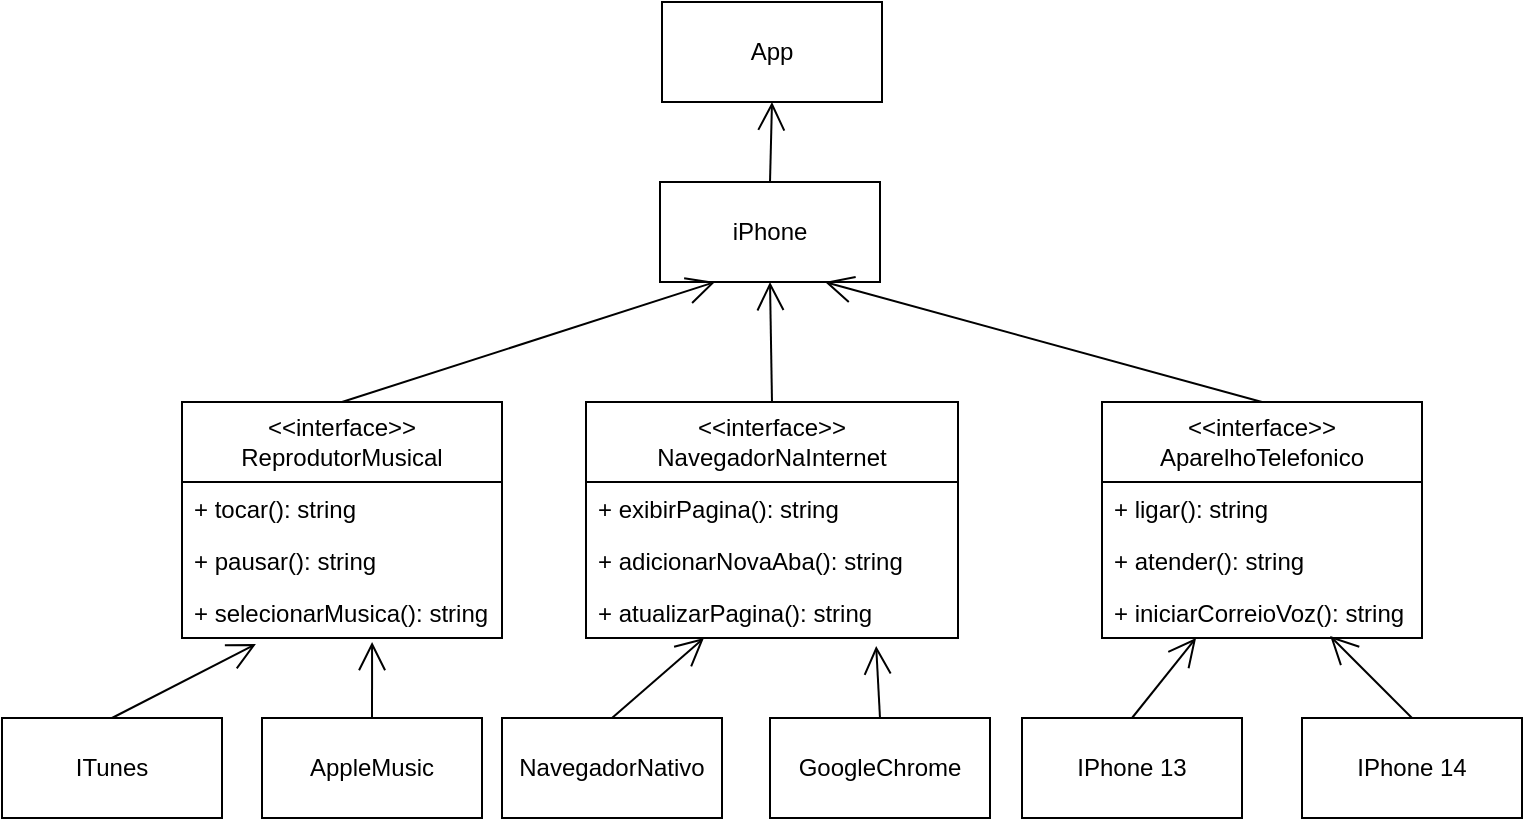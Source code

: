 <mxfile version="21.7.0" type="device">
  <diagram name="Página-1" id="f9v-TaB574qMuOM-Tta-">
    <mxGraphModel dx="819" dy="433" grid="0" gridSize="10" guides="1" tooltips="1" connect="1" arrows="1" fold="1" page="1" pageScale="1" pageWidth="827" pageHeight="1169" math="0" shadow="0">
      <root>
        <mxCell id="0" />
        <mxCell id="1" parent="0" />
        <mxCell id="rY036rI_thAQ8hRA5NaU-6" value="&amp;lt;&amp;lt;interface&amp;gt;&amp;gt;&lt;br&gt;ReprodutorMusical" style="swimlane;fontStyle=0;childLayout=stackLayout;horizontal=1;startSize=40;fillColor=none;horizontalStack=0;resizeParent=1;resizeParentMax=0;resizeLast=0;collapsible=1;marginBottom=0;whiteSpace=wrap;html=1;" vertex="1" parent="1">
          <mxGeometry x="120" y="240" width="160" height="118" as="geometry" />
        </mxCell>
        <mxCell id="rY036rI_thAQ8hRA5NaU-7" value="+ tocar(): string" style="text;strokeColor=none;fillColor=none;align=left;verticalAlign=top;spacingLeft=4;spacingRight=4;overflow=hidden;rotatable=0;points=[[0,0.5],[1,0.5]];portConstraint=eastwest;whiteSpace=wrap;html=1;" vertex="1" parent="rY036rI_thAQ8hRA5NaU-6">
          <mxGeometry y="40" width="160" height="26" as="geometry" />
        </mxCell>
        <mxCell id="rY036rI_thAQ8hRA5NaU-8" value="+ pausar(): string" style="text;strokeColor=none;fillColor=none;align=left;verticalAlign=top;spacingLeft=4;spacingRight=4;overflow=hidden;rotatable=0;points=[[0,0.5],[1,0.5]];portConstraint=eastwest;whiteSpace=wrap;html=1;" vertex="1" parent="rY036rI_thAQ8hRA5NaU-6">
          <mxGeometry y="66" width="160" height="26" as="geometry" />
        </mxCell>
        <mxCell id="rY036rI_thAQ8hRA5NaU-9" value="+ selecionarMusica(): string" style="text;strokeColor=none;fillColor=none;align=left;verticalAlign=top;spacingLeft=4;spacingRight=4;overflow=hidden;rotatable=0;points=[[0,0.5],[1,0.5]];portConstraint=eastwest;whiteSpace=wrap;html=1;" vertex="1" parent="rY036rI_thAQ8hRA5NaU-6">
          <mxGeometry y="92" width="160" height="26" as="geometry" />
        </mxCell>
        <mxCell id="rY036rI_thAQ8hRA5NaU-11" value="App" style="html=1;whiteSpace=wrap;" vertex="1" parent="1">
          <mxGeometry x="360" y="40" width="110" height="50" as="geometry" />
        </mxCell>
        <mxCell id="rY036rI_thAQ8hRA5NaU-12" value="iPhone" style="html=1;whiteSpace=wrap;" vertex="1" parent="1">
          <mxGeometry x="359" y="130" width="110" height="50" as="geometry" />
        </mxCell>
        <mxCell id="rY036rI_thAQ8hRA5NaU-19" value="&amp;lt;&amp;lt;interface&amp;gt;&amp;gt;&lt;br&gt;AparelhoTelefonico" style="swimlane;fontStyle=0;childLayout=stackLayout;horizontal=1;startSize=40;fillColor=none;horizontalStack=0;resizeParent=1;resizeParentMax=0;resizeLast=0;collapsible=1;marginBottom=0;whiteSpace=wrap;html=1;" vertex="1" parent="1">
          <mxGeometry x="580" y="240" width="160" height="118" as="geometry" />
        </mxCell>
        <mxCell id="rY036rI_thAQ8hRA5NaU-20" value="+ ligar(): string" style="text;strokeColor=none;fillColor=none;align=left;verticalAlign=top;spacingLeft=4;spacingRight=4;overflow=hidden;rotatable=0;points=[[0,0.5],[1,0.5]];portConstraint=eastwest;whiteSpace=wrap;html=1;" vertex="1" parent="rY036rI_thAQ8hRA5NaU-19">
          <mxGeometry y="40" width="160" height="26" as="geometry" />
        </mxCell>
        <mxCell id="rY036rI_thAQ8hRA5NaU-21" value="+ atender(): string" style="text;strokeColor=none;fillColor=none;align=left;verticalAlign=top;spacingLeft=4;spacingRight=4;overflow=hidden;rotatable=0;points=[[0,0.5],[1,0.5]];portConstraint=eastwest;whiteSpace=wrap;html=1;" vertex="1" parent="rY036rI_thAQ8hRA5NaU-19">
          <mxGeometry y="66" width="160" height="26" as="geometry" />
        </mxCell>
        <mxCell id="rY036rI_thAQ8hRA5NaU-22" value="+ iniciarCorreioVoz(): string" style="text;strokeColor=none;fillColor=none;align=left;verticalAlign=top;spacingLeft=4;spacingRight=4;overflow=hidden;rotatable=0;points=[[0,0.5],[1,0.5]];portConstraint=eastwest;whiteSpace=wrap;html=1;" vertex="1" parent="rY036rI_thAQ8hRA5NaU-19">
          <mxGeometry y="92" width="160" height="26" as="geometry" />
        </mxCell>
        <mxCell id="rY036rI_thAQ8hRA5NaU-23" value="&amp;lt;&amp;lt;interface&amp;gt;&amp;gt;&lt;br&gt;NavegadorNaInternet" style="swimlane;fontStyle=0;childLayout=stackLayout;horizontal=1;startSize=40;fillColor=none;horizontalStack=0;resizeParent=1;resizeParentMax=0;resizeLast=0;collapsible=1;marginBottom=0;whiteSpace=wrap;html=1;" vertex="1" parent="1">
          <mxGeometry x="322" y="240" width="186" height="118" as="geometry" />
        </mxCell>
        <mxCell id="rY036rI_thAQ8hRA5NaU-24" value="+ exibirPagina(): string" style="text;strokeColor=none;fillColor=none;align=left;verticalAlign=top;spacingLeft=4;spacingRight=4;overflow=hidden;rotatable=0;points=[[0,0.5],[1,0.5]];portConstraint=eastwest;whiteSpace=wrap;html=1;" vertex="1" parent="rY036rI_thAQ8hRA5NaU-23">
          <mxGeometry y="40" width="186" height="26" as="geometry" />
        </mxCell>
        <mxCell id="rY036rI_thAQ8hRA5NaU-25" value="+ adicionarNovaAba(): string" style="text;strokeColor=none;fillColor=none;align=left;verticalAlign=top;spacingLeft=4;spacingRight=4;overflow=hidden;rotatable=0;points=[[0,0.5],[1,0.5]];portConstraint=eastwest;whiteSpace=wrap;html=1;" vertex="1" parent="rY036rI_thAQ8hRA5NaU-23">
          <mxGeometry y="66" width="186" height="26" as="geometry" />
        </mxCell>
        <mxCell id="rY036rI_thAQ8hRA5NaU-26" value="+ atualizarPagina(): string" style="text;strokeColor=none;fillColor=none;align=left;verticalAlign=top;spacingLeft=4;spacingRight=4;overflow=hidden;rotatable=0;points=[[0,0.5],[1,0.5]];portConstraint=eastwest;whiteSpace=wrap;html=1;" vertex="1" parent="rY036rI_thAQ8hRA5NaU-23">
          <mxGeometry y="92" width="186" height="26" as="geometry" />
        </mxCell>
        <mxCell id="rY036rI_thAQ8hRA5NaU-27" value="IPhone 13" style="html=1;whiteSpace=wrap;" vertex="1" parent="1">
          <mxGeometry x="540" y="398" width="110" height="50" as="geometry" />
        </mxCell>
        <mxCell id="rY036rI_thAQ8hRA5NaU-28" value="IPhone 14" style="html=1;whiteSpace=wrap;" vertex="1" parent="1">
          <mxGeometry x="680" y="398" width="110" height="50" as="geometry" />
        </mxCell>
        <mxCell id="rY036rI_thAQ8hRA5NaU-30" value="" style="endArrow=open;endFill=1;endSize=12;html=1;rounded=0;exitX=0.5;exitY=0;exitDx=0;exitDy=0;entryX=0.713;entryY=0.962;entryDx=0;entryDy=0;entryPerimeter=0;" edge="1" parent="1" source="rY036rI_thAQ8hRA5NaU-28" target="rY036rI_thAQ8hRA5NaU-22">
          <mxGeometry width="160" relative="1" as="geometry">
            <mxPoint x="330" y="390" as="sourcePoint" />
            <mxPoint x="650" y="380" as="targetPoint" />
          </mxGeometry>
        </mxCell>
        <mxCell id="rY036rI_thAQ8hRA5NaU-31" value="" style="endArrow=open;endFill=1;endSize=12;html=1;rounded=0;exitX=0.5;exitY=0;exitDx=0;exitDy=0;entryX=0.294;entryY=1;entryDx=0;entryDy=0;entryPerimeter=0;" edge="1" parent="1" source="rY036rI_thAQ8hRA5NaU-27" target="rY036rI_thAQ8hRA5NaU-22">
          <mxGeometry width="160" relative="1" as="geometry">
            <mxPoint x="695" y="450" as="sourcePoint" />
            <mxPoint x="704" y="367" as="targetPoint" />
          </mxGeometry>
        </mxCell>
        <mxCell id="rY036rI_thAQ8hRA5NaU-32" value="NavegadorNativo" style="html=1;whiteSpace=wrap;" vertex="1" parent="1">
          <mxGeometry x="280" y="398" width="110" height="50" as="geometry" />
        </mxCell>
        <mxCell id="rY036rI_thAQ8hRA5NaU-33" value="GoogleChrome" style="html=1;whiteSpace=wrap;" vertex="1" parent="1">
          <mxGeometry x="414" y="398" width="110" height="50" as="geometry" />
        </mxCell>
        <mxCell id="rY036rI_thAQ8hRA5NaU-34" value="" style="endArrow=open;endFill=1;endSize=12;html=1;rounded=0;exitX=0.5;exitY=0;exitDx=0;exitDy=0;entryX=0.594;entryY=1.077;entryDx=0;entryDy=0;entryPerimeter=0;" edge="1" parent="1" source="rY036rI_thAQ8hRA5NaU-39" target="rY036rI_thAQ8hRA5NaU-9">
          <mxGeometry width="160" relative="1" as="geometry">
            <mxPoint x="605" y="408" as="sourcePoint" />
            <mxPoint x="637" y="368" as="targetPoint" />
          </mxGeometry>
        </mxCell>
        <mxCell id="rY036rI_thAQ8hRA5NaU-35" value="" style="endArrow=open;endFill=1;endSize=12;html=1;rounded=0;exitX=0.5;exitY=0;exitDx=0;exitDy=0;entryX=0.231;entryY=1.115;entryDx=0;entryDy=0;entryPerimeter=0;" edge="1" parent="1" source="rY036rI_thAQ8hRA5NaU-38" target="rY036rI_thAQ8hRA5NaU-9">
          <mxGeometry width="160" relative="1" as="geometry">
            <mxPoint x="615" y="418" as="sourcePoint" />
            <mxPoint x="647" y="378" as="targetPoint" />
          </mxGeometry>
        </mxCell>
        <mxCell id="rY036rI_thAQ8hRA5NaU-36" value="" style="endArrow=open;endFill=1;endSize=12;html=1;rounded=0;exitX=0.5;exitY=0;exitDx=0;exitDy=0;entryX=0.317;entryY=1;entryDx=0;entryDy=0;entryPerimeter=0;" edge="1" parent="1" source="rY036rI_thAQ8hRA5NaU-32" target="rY036rI_thAQ8hRA5NaU-26">
          <mxGeometry width="160" relative="1" as="geometry">
            <mxPoint x="625" y="428" as="sourcePoint" />
            <mxPoint x="657" y="388" as="targetPoint" />
          </mxGeometry>
        </mxCell>
        <mxCell id="rY036rI_thAQ8hRA5NaU-37" value="" style="endArrow=open;endFill=1;endSize=12;html=1;rounded=0;exitX=0.5;exitY=0;exitDx=0;exitDy=0;entryX=0.78;entryY=1.154;entryDx=0;entryDy=0;entryPerimeter=0;" edge="1" parent="1" source="rY036rI_thAQ8hRA5NaU-33" target="rY036rI_thAQ8hRA5NaU-26">
          <mxGeometry width="160" relative="1" as="geometry">
            <mxPoint x="635" y="438" as="sourcePoint" />
            <mxPoint x="667" y="398" as="targetPoint" />
          </mxGeometry>
        </mxCell>
        <mxCell id="rY036rI_thAQ8hRA5NaU-38" value="ITunes" style="html=1;whiteSpace=wrap;" vertex="1" parent="1">
          <mxGeometry x="30" y="398" width="110" height="50" as="geometry" />
        </mxCell>
        <mxCell id="rY036rI_thAQ8hRA5NaU-39" value="AppleMusic" style="html=1;whiteSpace=wrap;" vertex="1" parent="1">
          <mxGeometry x="160" y="398" width="110" height="50" as="geometry" />
        </mxCell>
        <mxCell id="rY036rI_thAQ8hRA5NaU-40" value="" style="endArrow=open;endFill=1;endSize=12;html=1;rounded=0;exitX=0.5;exitY=0;exitDx=0;exitDy=0;entryX=0.75;entryY=1;entryDx=0;entryDy=0;" edge="1" parent="1" source="rY036rI_thAQ8hRA5NaU-19" target="rY036rI_thAQ8hRA5NaU-12">
          <mxGeometry width="160" relative="1" as="geometry">
            <mxPoint x="95" y="408" as="sourcePoint" />
            <mxPoint x="167" y="371" as="targetPoint" />
          </mxGeometry>
        </mxCell>
        <mxCell id="rY036rI_thAQ8hRA5NaU-41" value="" style="endArrow=open;endFill=1;endSize=12;html=1;rounded=0;exitX=0.5;exitY=0;exitDx=0;exitDy=0;entryX=0.5;entryY=1;entryDx=0;entryDy=0;" edge="1" parent="1" source="rY036rI_thAQ8hRA5NaU-23" target="rY036rI_thAQ8hRA5NaU-12">
          <mxGeometry width="160" relative="1" as="geometry">
            <mxPoint x="105" y="418" as="sourcePoint" />
            <mxPoint x="177" y="381" as="targetPoint" />
          </mxGeometry>
        </mxCell>
        <mxCell id="rY036rI_thAQ8hRA5NaU-42" value="" style="endArrow=open;endFill=1;endSize=12;html=1;rounded=0;exitX=0.5;exitY=0;exitDx=0;exitDy=0;entryX=0.25;entryY=1;entryDx=0;entryDy=0;" edge="1" parent="1" source="rY036rI_thAQ8hRA5NaU-6" target="rY036rI_thAQ8hRA5NaU-12">
          <mxGeometry width="160" relative="1" as="geometry">
            <mxPoint x="115" y="428" as="sourcePoint" />
            <mxPoint x="187" y="391" as="targetPoint" />
          </mxGeometry>
        </mxCell>
        <mxCell id="rY036rI_thAQ8hRA5NaU-43" value="" style="endArrow=open;endFill=1;endSize=12;html=1;rounded=0;exitX=0.5;exitY=0;exitDx=0;exitDy=0;entryX=0.5;entryY=1;entryDx=0;entryDy=0;" edge="1" parent="1" source="rY036rI_thAQ8hRA5NaU-12" target="rY036rI_thAQ8hRA5NaU-11">
          <mxGeometry width="160" relative="1" as="geometry">
            <mxPoint x="125" y="438" as="sourcePoint" />
            <mxPoint x="197" y="401" as="targetPoint" />
          </mxGeometry>
        </mxCell>
      </root>
    </mxGraphModel>
  </diagram>
</mxfile>
